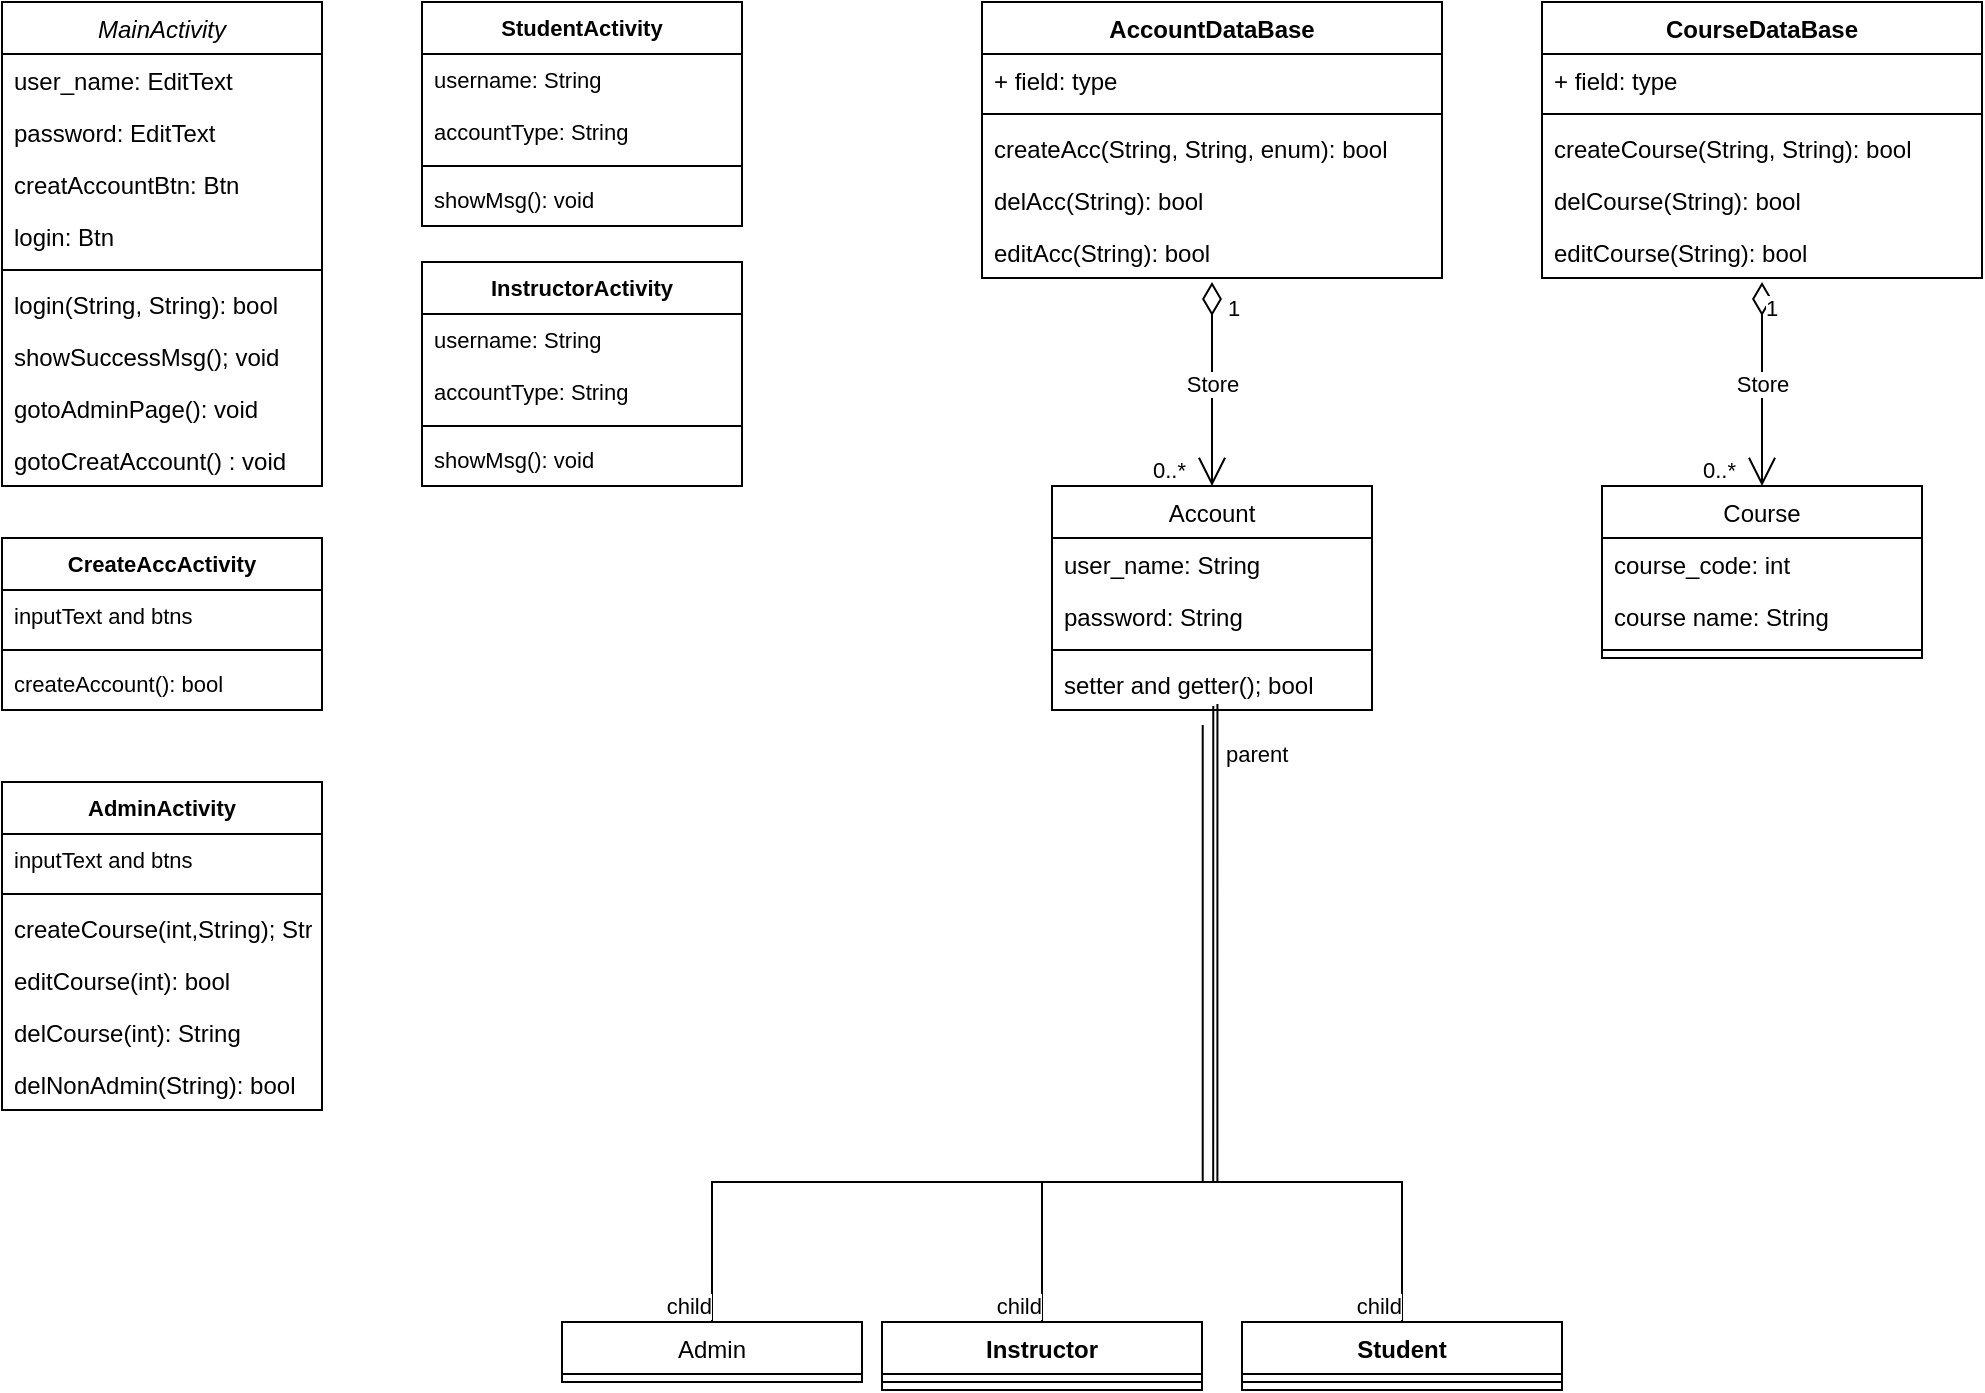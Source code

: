 <mxfile version="20.0.1" type="device"><diagram id="C5RBs43oDa-KdzZeNtuy" name="Page-1"><mxGraphModel dx="2474" dy="449" grid="1" gridSize="10" guides="1" tooltips="1" connect="1" arrows="1" fold="1" page="1" pageScale="1" pageWidth="827" pageHeight="1169" math="0" shadow="0"><root><mxCell id="WIyWlLk6GJQsqaUBKTNV-0"/><mxCell id="WIyWlLk6GJQsqaUBKTNV-1" parent="WIyWlLk6GJQsqaUBKTNV-0"/><mxCell id="XcK1MfJlwx8UdS8gnA3x-123" value="StudentActivity" style="swimlane;fontStyle=1;align=center;verticalAlign=top;childLayout=stackLayout;horizontal=1;startSize=26;horizontalStack=0;resizeParent=1;resizeParentMax=0;resizeLast=0;collapsible=1;marginBottom=0;fontFamily=Helvetica;fontSize=11;fontColor=default;" parent="WIyWlLk6GJQsqaUBKTNV-1" vertex="1"><mxGeometry x="-630" y="80" width="160" height="112" as="geometry"/></mxCell><mxCell id="XcK1MfJlwx8UdS8gnA3x-124" value="username: String" style="text;strokeColor=none;fillColor=none;align=left;verticalAlign=top;spacingLeft=4;spacingRight=4;overflow=hidden;rotatable=0;points=[[0,0.5],[1,0.5]];portConstraint=eastwest;fontFamily=Helvetica;fontSize=11;fontColor=default;" parent="XcK1MfJlwx8UdS8gnA3x-123" vertex="1"><mxGeometry y="26" width="160" height="26" as="geometry"/></mxCell><mxCell id="YwuPmVCW4j29v-LR4ZL7-122" value="accountType: String" style="text;strokeColor=none;fillColor=none;align=left;verticalAlign=top;spacingLeft=4;spacingRight=4;overflow=hidden;rotatable=0;points=[[0,0.5],[1,0.5]];portConstraint=eastwest;fontFamily=Helvetica;fontSize=11;fontColor=default;" parent="XcK1MfJlwx8UdS8gnA3x-123" vertex="1"><mxGeometry y="52" width="160" height="26" as="geometry"/></mxCell><mxCell id="XcK1MfJlwx8UdS8gnA3x-125" value="" style="line;strokeWidth=1;fillColor=none;align=left;verticalAlign=middle;spacingTop=-1;spacingLeft=3;spacingRight=3;rotatable=0;labelPosition=right;points=[];portConstraint=eastwest;fontFamily=Helvetica;fontSize=11;fontColor=default;" parent="XcK1MfJlwx8UdS8gnA3x-123" vertex="1"><mxGeometry y="78" width="160" height="8" as="geometry"/></mxCell><mxCell id="XcK1MfJlwx8UdS8gnA3x-126" value="showMsg(): void" style="text;strokeColor=none;fillColor=none;align=left;verticalAlign=top;spacingLeft=4;spacingRight=4;overflow=hidden;rotatable=0;points=[[0,0.5],[1,0.5]];portConstraint=eastwest;fontFamily=Helvetica;fontSize=11;fontColor=default;" parent="XcK1MfJlwx8UdS8gnA3x-123" vertex="1"><mxGeometry y="86" width="160" height="26" as="geometry"/></mxCell><mxCell id="YwuPmVCW4j29v-LR4ZL7-0" value="MainActivity" style="swimlane;fontStyle=2;align=center;verticalAlign=top;childLayout=stackLayout;horizontal=1;startSize=26;horizontalStack=0;resizeParent=1;resizeLast=0;collapsible=1;marginBottom=0;rounded=0;shadow=0;strokeWidth=1;" parent="WIyWlLk6GJQsqaUBKTNV-1" vertex="1"><mxGeometry x="-840" y="80" width="160" height="242" as="geometry"><mxRectangle x="230" y="140" width="160" height="26" as="alternateBounds"/></mxGeometry></mxCell><mxCell id="YwuPmVCW4j29v-LR4ZL7-1" value="user_name: EditText" style="text;align=left;verticalAlign=top;spacingLeft=4;spacingRight=4;overflow=hidden;rotatable=0;points=[[0,0.5],[1,0.5]];portConstraint=eastwest;" parent="YwuPmVCW4j29v-LR4ZL7-0" vertex="1"><mxGeometry y="26" width="160" height="26" as="geometry"/></mxCell><mxCell id="YwuPmVCW4j29v-LR4ZL7-2" value="password: EditText" style="text;align=left;verticalAlign=top;spacingLeft=4;spacingRight=4;overflow=hidden;rotatable=0;points=[[0,0.5],[1,0.5]];portConstraint=eastwest;rounded=0;shadow=0;html=0;" parent="YwuPmVCW4j29v-LR4ZL7-0" vertex="1"><mxGeometry y="52" width="160" height="26" as="geometry"/></mxCell><mxCell id="YwuPmVCW4j29v-LR4ZL7-3" value="creatAccountBtn: Btn" style="text;align=left;verticalAlign=top;spacingLeft=4;spacingRight=4;overflow=hidden;rotatable=0;points=[[0,0.5],[1,0.5]];portConstraint=eastwest;rounded=0;shadow=0;html=0;" parent="YwuPmVCW4j29v-LR4ZL7-0" vertex="1"><mxGeometry y="78" width="160" height="26" as="geometry"/></mxCell><mxCell id="YwuPmVCW4j29v-LR4ZL7-4" value="login: Btn" style="text;strokeColor=none;fillColor=none;align=left;verticalAlign=top;spacingLeft=4;spacingRight=4;overflow=hidden;rotatable=0;points=[[0,0.5],[1,0.5]];portConstraint=eastwest;" parent="YwuPmVCW4j29v-LR4ZL7-0" vertex="1"><mxGeometry y="104" width="160" height="26" as="geometry"/></mxCell><mxCell id="YwuPmVCW4j29v-LR4ZL7-5" value="" style="line;html=1;strokeWidth=1;align=left;verticalAlign=middle;spacingTop=-1;spacingLeft=3;spacingRight=3;rotatable=0;labelPosition=right;points=[];portConstraint=eastwest;" parent="YwuPmVCW4j29v-LR4ZL7-0" vertex="1"><mxGeometry y="130" width="160" height="8" as="geometry"/></mxCell><mxCell id="YwuPmVCW4j29v-LR4ZL7-6" value="login(String, String): bool" style="text;align=left;verticalAlign=top;spacingLeft=4;spacingRight=4;overflow=hidden;rotatable=0;points=[[0,0.5],[1,0.5]];portConstraint=eastwest;" parent="YwuPmVCW4j29v-LR4ZL7-0" vertex="1"><mxGeometry y="138" width="160" height="26" as="geometry"/></mxCell><mxCell id="YwuPmVCW4j29v-LR4ZL7-7" value="showSuccessMsg(); void" style="text;strokeColor=none;fillColor=none;align=left;verticalAlign=top;spacingLeft=4;spacingRight=4;overflow=hidden;rotatable=0;points=[[0,0.5],[1,0.5]];portConstraint=eastwest;" parent="YwuPmVCW4j29v-LR4ZL7-0" vertex="1"><mxGeometry y="164" width="160" height="26" as="geometry"/></mxCell><mxCell id="YwuPmVCW4j29v-LR4ZL7-8" value="gotoAdminPage(): void" style="text;strokeColor=none;fillColor=none;align=left;verticalAlign=top;spacingLeft=4;spacingRight=4;overflow=hidden;rotatable=0;points=[[0,0.5],[1,0.5]];portConstraint=eastwest;" parent="YwuPmVCW4j29v-LR4ZL7-0" vertex="1"><mxGeometry y="190" width="160" height="26" as="geometry"/></mxCell><mxCell id="YwuPmVCW4j29v-LR4ZL7-9" value="gotoCreatAccount() : void" style="text;strokeColor=none;fillColor=none;align=left;verticalAlign=top;spacingLeft=4;spacingRight=4;overflow=hidden;rotatable=0;points=[[0,0.5],[1,0.5]];portConstraint=eastwest;" parent="YwuPmVCW4j29v-LR4ZL7-0" vertex="1"><mxGeometry y="216" width="160" height="26" as="geometry"/></mxCell><mxCell id="YwuPmVCW4j29v-LR4ZL7-10" value="Account" style="swimlane;fontStyle=0;align=center;verticalAlign=top;childLayout=stackLayout;horizontal=1;startSize=26;horizontalStack=0;resizeParent=1;resizeLast=0;collapsible=1;marginBottom=0;rounded=0;shadow=0;strokeWidth=1;" parent="WIyWlLk6GJQsqaUBKTNV-1" vertex="1"><mxGeometry x="-315" y="322" width="160" height="112" as="geometry"><mxRectangle x="130" y="380" width="160" height="26" as="alternateBounds"/></mxGeometry></mxCell><mxCell id="YwuPmVCW4j29v-LR4ZL7-11" value="user_name: String" style="text;align=left;verticalAlign=top;spacingLeft=4;spacingRight=4;overflow=hidden;rotatable=0;points=[[0,0.5],[1,0.5]];portConstraint=eastwest;" parent="YwuPmVCW4j29v-LR4ZL7-10" vertex="1"><mxGeometry y="26" width="160" height="26" as="geometry"/></mxCell><mxCell id="YwuPmVCW4j29v-LR4ZL7-12" value="password: String" style="text;align=left;verticalAlign=top;spacingLeft=4;spacingRight=4;overflow=hidden;rotatable=0;points=[[0,0.5],[1,0.5]];portConstraint=eastwest;rounded=0;shadow=0;html=0;" parent="YwuPmVCW4j29v-LR4ZL7-10" vertex="1"><mxGeometry y="52" width="160" height="26" as="geometry"/></mxCell><mxCell id="YwuPmVCW4j29v-LR4ZL7-13" value="" style="line;html=1;strokeWidth=1;align=left;verticalAlign=middle;spacingTop=-1;spacingLeft=3;spacingRight=3;rotatable=0;labelPosition=right;points=[];portConstraint=eastwest;" parent="YwuPmVCW4j29v-LR4ZL7-10" vertex="1"><mxGeometry y="78" width="160" height="8" as="geometry"/></mxCell><mxCell id="YwuPmVCW4j29v-LR4ZL7-14" value="setter and getter(); bool " style="text;strokeColor=none;fillColor=none;align=left;verticalAlign=top;spacingLeft=4;spacingRight=4;overflow=hidden;rotatable=0;points=[[0,0.5],[1,0.5]];portConstraint=eastwest;" parent="YwuPmVCW4j29v-LR4ZL7-10" vertex="1"><mxGeometry y="86" width="160" height="26" as="geometry"/></mxCell><mxCell id="YwuPmVCW4j29v-LR4ZL7-15" value="Course" style="swimlane;fontStyle=0;align=center;verticalAlign=top;childLayout=stackLayout;horizontal=1;startSize=26;horizontalStack=0;resizeParent=1;resizeLast=0;collapsible=1;marginBottom=0;rounded=0;shadow=0;strokeWidth=1;" parent="WIyWlLk6GJQsqaUBKTNV-1" vertex="1"><mxGeometry x="-40" y="322" width="160" height="86" as="geometry"><mxRectangle x="340" y="380" width="170" height="26" as="alternateBounds"/></mxGeometry></mxCell><mxCell id="YwuPmVCW4j29v-LR4ZL7-16" value="course_code: int" style="text;align=left;verticalAlign=top;spacingLeft=4;spacingRight=4;overflow=hidden;rotatable=0;points=[[0,0.5],[1,0.5]];portConstraint=eastwest;" parent="YwuPmVCW4j29v-LR4ZL7-15" vertex="1"><mxGeometry y="26" width="160" height="26" as="geometry"/></mxCell><mxCell id="YwuPmVCW4j29v-LR4ZL7-17" value="course name: String" style="text;strokeColor=none;fillColor=none;align=left;verticalAlign=top;spacingLeft=4;spacingRight=4;overflow=hidden;rotatable=0;points=[[0,0.5],[1,0.5]];portConstraint=eastwest;" parent="YwuPmVCW4j29v-LR4ZL7-15" vertex="1"><mxGeometry y="52" width="160" height="26" as="geometry"/></mxCell><mxCell id="YwuPmVCW4j29v-LR4ZL7-18" value="" style="line;html=1;strokeWidth=1;align=left;verticalAlign=middle;spacingTop=-1;spacingLeft=3;spacingRight=3;rotatable=0;labelPosition=right;points=[];portConstraint=eastwest;" parent="YwuPmVCW4j29v-LR4ZL7-15" vertex="1"><mxGeometry y="78" width="160" height="8" as="geometry"/></mxCell><mxCell id="YwuPmVCW4j29v-LR4ZL7-19" value="Admin" style="swimlane;fontStyle=0;align=center;verticalAlign=top;childLayout=stackLayout;horizontal=1;startSize=26;horizontalStack=0;resizeParent=1;resizeLast=0;collapsible=1;marginBottom=0;rounded=0;shadow=0;strokeWidth=1;" parent="WIyWlLk6GJQsqaUBKTNV-1" vertex="1"><mxGeometry x="-560" y="740" width="150" height="30" as="geometry"><mxRectangle x="550" y="140" width="160" height="26" as="alternateBounds"/></mxGeometry></mxCell><mxCell id="YwuPmVCW4j29v-LR4ZL7-27" value="Instructor" style="swimlane;fontStyle=1;align=center;verticalAlign=top;childLayout=stackLayout;horizontal=1;startSize=26;horizontalStack=0;resizeParent=1;resizeParentMax=0;resizeLast=0;collapsible=1;marginBottom=0;" parent="WIyWlLk6GJQsqaUBKTNV-1" vertex="1"><mxGeometry x="-400" y="740" width="160" height="34" as="geometry"/></mxCell><mxCell id="YwuPmVCW4j29v-LR4ZL7-28" value="" style="line;strokeWidth=1;fillColor=none;align=left;verticalAlign=middle;spacingTop=-1;spacingLeft=3;spacingRight=3;rotatable=0;labelPosition=right;points=[];portConstraint=eastwest;" parent="YwuPmVCW4j29v-LR4ZL7-27" vertex="1"><mxGeometry y="26" width="160" height="8" as="geometry"/></mxCell><mxCell id="YwuPmVCW4j29v-LR4ZL7-29" value="Student" style="swimlane;fontStyle=1;align=center;verticalAlign=top;childLayout=stackLayout;horizontal=1;startSize=26;horizontalStack=0;resizeParent=1;resizeParentMax=0;resizeLast=0;collapsible=1;marginBottom=0;" parent="WIyWlLk6GJQsqaUBKTNV-1" vertex="1"><mxGeometry x="-220" y="740" width="160" height="34" as="geometry"/></mxCell><mxCell id="YwuPmVCW4j29v-LR4ZL7-30" value="" style="line;strokeWidth=1;fillColor=none;align=left;verticalAlign=middle;spacingTop=-1;spacingLeft=3;spacingRight=3;rotatable=0;labelPosition=right;points=[];portConstraint=eastwest;" parent="YwuPmVCW4j29v-LR4ZL7-29" vertex="1"><mxGeometry y="26" width="160" height="8" as="geometry"/></mxCell><mxCell id="YwuPmVCW4j29v-LR4ZL7-31" value="" style="endArrow=none;html=1;edgeStyle=orthogonalEdgeStyle;rounded=0;exitX=0.504;exitY=0.921;exitDx=0;exitDy=0;exitPerimeter=0;entryX=0.5;entryY=0;entryDx=0;entryDy=0;" parent="WIyWlLk6GJQsqaUBKTNV-1" source="YwuPmVCW4j29v-LR4ZL7-14" target="YwuPmVCW4j29v-LR4ZL7-27" edge="1"><mxGeometry relative="1" as="geometry"><mxPoint x="-740.0" y="589.996" as="sourcePoint"/><mxPoint x="-588.88" y="715.5" as="targetPoint"/><Array as="points"><mxPoint x="-229" y="670"/><mxPoint x="-356" y="670"/></Array></mxGeometry></mxCell><mxCell id="YwuPmVCW4j29v-LR4ZL7-32" value="parent" style="edgeLabel;resizable=0;html=1;align=left;verticalAlign=bottom;" parent="YwuPmVCW4j29v-LR4ZL7-31" connectable="0" vertex="1"><mxGeometry x="-1" relative="1" as="geometry"><mxPoint x="4" y="33" as="offset"/></mxGeometry></mxCell><mxCell id="YwuPmVCW4j29v-LR4ZL7-33" value="child" style="edgeLabel;resizable=0;html=1;align=right;verticalAlign=bottom;" parent="YwuPmVCW4j29v-LR4ZL7-31" connectable="0" vertex="1"><mxGeometry x="1" relative="1" as="geometry"/></mxCell><mxCell id="YwuPmVCW4j29v-LR4ZL7-34" value="CourseDataBase" style="swimlane;fontStyle=1;align=center;verticalAlign=top;childLayout=stackLayout;horizontal=1;startSize=26;horizontalStack=0;resizeParent=1;resizeParentMax=0;resizeLast=0;collapsible=1;marginBottom=0;" parent="WIyWlLk6GJQsqaUBKTNV-1" vertex="1"><mxGeometry x="-70" y="80" width="220" height="138" as="geometry"/></mxCell><mxCell id="YwuPmVCW4j29v-LR4ZL7-35" value="+ field: type" style="text;strokeColor=none;fillColor=none;align=left;verticalAlign=top;spacingLeft=4;spacingRight=4;overflow=hidden;rotatable=0;points=[[0,0.5],[1,0.5]];portConstraint=eastwest;" parent="YwuPmVCW4j29v-LR4ZL7-34" vertex="1"><mxGeometry y="26" width="220" height="26" as="geometry"/></mxCell><mxCell id="YwuPmVCW4j29v-LR4ZL7-36" value="" style="line;strokeWidth=1;fillColor=none;align=left;verticalAlign=middle;spacingTop=-1;spacingLeft=3;spacingRight=3;rotatable=0;labelPosition=right;points=[];portConstraint=eastwest;" parent="YwuPmVCW4j29v-LR4ZL7-34" vertex="1"><mxGeometry y="52" width="220" height="8" as="geometry"/></mxCell><mxCell id="tPTs7rWb9uDSJ2BfLSmM-2" value="createCourse(String, String): bool" style="text;strokeColor=none;fillColor=none;align=left;verticalAlign=top;spacingLeft=4;spacingRight=4;overflow=hidden;rotatable=0;points=[[0,0.5],[1,0.5]];portConstraint=eastwest;" vertex="1" parent="YwuPmVCW4j29v-LR4ZL7-34"><mxGeometry y="60" width="220" height="26" as="geometry"/></mxCell><mxCell id="YwuPmVCW4j29v-LR4ZL7-37" value="delCourse(String): bool" style="text;strokeColor=none;fillColor=none;align=left;verticalAlign=top;spacingLeft=4;spacingRight=4;overflow=hidden;rotatable=0;points=[[0,0.5],[1,0.5]];portConstraint=eastwest;" parent="YwuPmVCW4j29v-LR4ZL7-34" vertex="1"><mxGeometry y="86" width="220" height="26" as="geometry"/></mxCell><mxCell id="tPTs7rWb9uDSJ2BfLSmM-3" value="editCourse(String): bool" style="text;strokeColor=none;fillColor=none;align=left;verticalAlign=top;spacingLeft=4;spacingRight=4;overflow=hidden;rotatable=0;points=[[0,0.5],[1,0.5]];portConstraint=eastwest;" vertex="1" parent="YwuPmVCW4j29v-LR4ZL7-34"><mxGeometry y="112" width="220" height="26" as="geometry"/></mxCell><mxCell id="YwuPmVCW4j29v-LR4ZL7-38" value="Store" style="endArrow=open;html=1;endSize=12;startArrow=diamondThin;startSize=14;startFill=0;rounded=0;entryX=0.5;entryY=0;entryDx=0;entryDy=0;" parent="WIyWlLk6GJQsqaUBKTNV-1" target="YwuPmVCW4j29v-LR4ZL7-15" edge="1"><mxGeometry relative="1" as="geometry"><mxPoint x="40" y="220" as="sourcePoint"/><mxPoint x="-280" y="540" as="targetPoint"/></mxGeometry></mxCell><mxCell id="YwuPmVCW4j29v-LR4ZL7-39" value="1" style="edgeLabel;resizable=0;html=1;align=left;verticalAlign=top;" parent="YwuPmVCW4j29v-LR4ZL7-38" connectable="0" vertex="1"><mxGeometry x="-1" relative="1" as="geometry"/></mxCell><mxCell id="YwuPmVCW4j29v-LR4ZL7-40" value="0..*" style="edgeLabel;resizable=0;html=1;align=right;verticalAlign=top;" parent="YwuPmVCW4j29v-LR4ZL7-38" connectable="0" vertex="1"><mxGeometry x="1" relative="1" as="geometry"><mxPoint x="-13" y="-21" as="offset"/></mxGeometry></mxCell><mxCell id="YwuPmVCW4j29v-LR4ZL7-41" value="AccountDataBase" style="swimlane;fontStyle=1;align=center;verticalAlign=top;childLayout=stackLayout;horizontal=1;startSize=26;horizontalStack=0;resizeParent=1;resizeParentMax=0;resizeLast=0;collapsible=1;marginBottom=0;" parent="WIyWlLk6GJQsqaUBKTNV-1" vertex="1"><mxGeometry x="-350" y="80" width="230" height="138" as="geometry"/></mxCell><mxCell id="YwuPmVCW4j29v-LR4ZL7-42" value="+ field: type" style="text;strokeColor=none;fillColor=none;align=left;verticalAlign=top;spacingLeft=4;spacingRight=4;overflow=hidden;rotatable=0;points=[[0,0.5],[1,0.5]];portConstraint=eastwest;" parent="YwuPmVCW4j29v-LR4ZL7-41" vertex="1"><mxGeometry y="26" width="230" height="26" as="geometry"/></mxCell><mxCell id="YwuPmVCW4j29v-LR4ZL7-43" value="" style="line;strokeWidth=1;fillColor=none;align=left;verticalAlign=middle;spacingTop=-1;spacingLeft=3;spacingRight=3;rotatable=0;labelPosition=right;points=[];portConstraint=eastwest;" parent="YwuPmVCW4j29v-LR4ZL7-41" vertex="1"><mxGeometry y="52" width="230" height="8" as="geometry"/></mxCell><mxCell id="tPTs7rWb9uDSJ2BfLSmM-1" value="createAcc(String, String, enum): bool" style="text;strokeColor=none;fillColor=none;align=left;verticalAlign=top;spacingLeft=4;spacingRight=4;overflow=hidden;rotatable=0;points=[[0,0.5],[1,0.5]];portConstraint=eastwest;" vertex="1" parent="YwuPmVCW4j29v-LR4ZL7-41"><mxGeometry y="60" width="230" height="26" as="geometry"/></mxCell><mxCell id="tPTs7rWb9uDSJ2BfLSmM-0" value="delAcc(String): bool" style="text;strokeColor=none;fillColor=none;align=left;verticalAlign=top;spacingLeft=4;spacingRight=4;overflow=hidden;rotatable=0;points=[[0,0.5],[1,0.5]];portConstraint=eastwest;" vertex="1" parent="YwuPmVCW4j29v-LR4ZL7-41"><mxGeometry y="86" width="230" height="26" as="geometry"/></mxCell><mxCell id="YwuPmVCW4j29v-LR4ZL7-44" value="editAcc(String): bool" style="text;strokeColor=none;fillColor=none;align=left;verticalAlign=top;spacingLeft=4;spacingRight=4;overflow=hidden;rotatable=0;points=[[0,0.5],[1,0.5]];portConstraint=eastwest;" parent="YwuPmVCW4j29v-LR4ZL7-41" vertex="1"><mxGeometry y="112" width="230" height="26" as="geometry"/></mxCell><mxCell id="YwuPmVCW4j29v-LR4ZL7-45" value="" style="endArrow=none;html=1;edgeStyle=orthogonalEdgeStyle;rounded=0;labelBackgroundColor=default;fontFamily=Helvetica;fontSize=11;fontColor=default;strokeColor=default;shape=connector;exitX=0.517;exitY=0.886;exitDx=0;exitDy=0;exitPerimeter=0;entryX=0.5;entryY=0;entryDx=0;entryDy=0;" parent="WIyWlLk6GJQsqaUBKTNV-1" source="YwuPmVCW4j29v-LR4ZL7-14" target="YwuPmVCW4j29v-LR4ZL7-29" edge="1"><mxGeometry relative="1" as="geometry"><mxPoint x="-440" y="760" as="sourcePoint"/><mxPoint x="-280" y="760" as="targetPoint"/><Array as="points"><mxPoint x="-227" y="670"/><mxPoint x="-90" y="670"/></Array></mxGeometry></mxCell><mxCell id="YwuPmVCW4j29v-LR4ZL7-46" value="child" style="edgeLabel;resizable=0;html=1;align=right;verticalAlign=bottom;fontFamily=Helvetica;fontSize=11;fontColor=default;" parent="YwuPmVCW4j29v-LR4ZL7-45" connectable="0" vertex="1"><mxGeometry x="1" relative="1" as="geometry"/></mxCell><mxCell id="YwuPmVCW4j29v-LR4ZL7-47" value="Store" style="endArrow=open;html=1;endSize=12;startArrow=diamondThin;startSize=14;startFill=0;rounded=0;entryX=0.5;entryY=0;entryDx=0;entryDy=0;" parent="WIyWlLk6GJQsqaUBKTNV-1" target="YwuPmVCW4j29v-LR4ZL7-10" edge="1"><mxGeometry relative="1" as="geometry"><mxPoint x="-235" y="220" as="sourcePoint"/><mxPoint x="-227.62" y="417.09" as="targetPoint"/></mxGeometry></mxCell><mxCell id="YwuPmVCW4j29v-LR4ZL7-48" value="1" style="edgeLabel;resizable=0;html=1;align=left;verticalAlign=top;" parent="YwuPmVCW4j29v-LR4ZL7-47" connectable="0" vertex="1"><mxGeometry x="-1" relative="1" as="geometry"><mxPoint x="6" as="offset"/></mxGeometry></mxCell><mxCell id="YwuPmVCW4j29v-LR4ZL7-49" value="0..*" style="edgeLabel;resizable=0;html=1;align=right;verticalAlign=top;" parent="YwuPmVCW4j29v-LR4ZL7-47" connectable="0" vertex="1"><mxGeometry x="1" relative="1" as="geometry"><mxPoint x="-13" y="-21" as="offset"/></mxGeometry></mxCell><mxCell id="YwuPmVCW4j29v-LR4ZL7-106" value="InstructorActivity" style="swimlane;fontStyle=1;align=center;verticalAlign=top;childLayout=stackLayout;horizontal=1;startSize=26;horizontalStack=0;resizeParent=1;resizeParentMax=0;resizeLast=0;collapsible=1;marginBottom=0;fontFamily=Helvetica;fontSize=11;fontColor=default;" parent="WIyWlLk6GJQsqaUBKTNV-1" vertex="1"><mxGeometry x="-630" y="210" width="160" height="112" as="geometry"/></mxCell><mxCell id="YwuPmVCW4j29v-LR4ZL7-123" value="username: String" style="text;strokeColor=none;fillColor=none;align=left;verticalAlign=top;spacingLeft=4;spacingRight=4;overflow=hidden;rotatable=0;points=[[0,0.5],[1,0.5]];portConstraint=eastwest;fontFamily=Helvetica;fontSize=11;fontColor=default;" parent="YwuPmVCW4j29v-LR4ZL7-106" vertex="1"><mxGeometry y="26" width="160" height="26" as="geometry"/></mxCell><mxCell id="YwuPmVCW4j29v-LR4ZL7-124" value="accountType: String" style="text;strokeColor=none;fillColor=none;align=left;verticalAlign=top;spacingLeft=4;spacingRight=4;overflow=hidden;rotatable=0;points=[[0,0.5],[1,0.5]];portConstraint=eastwest;fontFamily=Helvetica;fontSize=11;fontColor=default;" parent="YwuPmVCW4j29v-LR4ZL7-106" vertex="1"><mxGeometry y="52" width="160" height="26" as="geometry"/></mxCell><mxCell id="YwuPmVCW4j29v-LR4ZL7-108" value="" style="line;strokeWidth=1;fillColor=none;align=left;verticalAlign=middle;spacingTop=-1;spacingLeft=3;spacingRight=3;rotatable=0;labelPosition=right;points=[];portConstraint=eastwest;fontFamily=Helvetica;fontSize=11;fontColor=default;" parent="YwuPmVCW4j29v-LR4ZL7-106" vertex="1"><mxGeometry y="78" width="160" height="8" as="geometry"/></mxCell><mxCell id="YwuPmVCW4j29v-LR4ZL7-121" value="showMsg(): void" style="text;strokeColor=none;fillColor=none;align=left;verticalAlign=top;spacingLeft=4;spacingRight=4;overflow=hidden;rotatable=0;points=[[0,0.5],[1,0.5]];portConstraint=eastwest;fontFamily=Helvetica;fontSize=11;fontColor=default;" parent="YwuPmVCW4j29v-LR4ZL7-106" vertex="1"><mxGeometry y="86" width="160" height="26" as="geometry"/></mxCell><mxCell id="YwuPmVCW4j29v-LR4ZL7-110" value="" style="endArrow=none;html=1;edgeStyle=elbowEdgeStyle;rounded=0;labelBackgroundColor=default;fontFamily=Helvetica;fontSize=11;fontColor=default;strokeColor=default;shape=connector;exitX=0.471;exitY=1.289;exitDx=0;exitDy=0;exitPerimeter=0;entryX=0.5;entryY=0;entryDx=0;entryDy=0;elbow=vertical;" parent="WIyWlLk6GJQsqaUBKTNV-1" source="YwuPmVCW4j29v-LR4ZL7-14" target="YwuPmVCW4j29v-LR4ZL7-19" edge="1"><mxGeometry relative="1" as="geometry"><mxPoint x="-217.28" y="441.036" as="sourcePoint"/><mxPoint x="-80" y="750" as="targetPoint"/><Array as="points"><mxPoint x="-360" y="670"/></Array></mxGeometry></mxCell><mxCell id="YwuPmVCW4j29v-LR4ZL7-111" value="child" style="edgeLabel;resizable=0;html=1;align=right;verticalAlign=bottom;fontFamily=Helvetica;fontSize=11;fontColor=default;" parent="YwuPmVCW4j29v-LR4ZL7-110" connectable="0" vertex="1"><mxGeometry x="1" relative="1" as="geometry"/></mxCell><mxCell id="YwuPmVCW4j29v-LR4ZL7-112" value="CreateAccActivity" style="swimlane;fontStyle=1;align=center;verticalAlign=top;childLayout=stackLayout;horizontal=1;startSize=26;horizontalStack=0;resizeParent=1;resizeParentMax=0;resizeLast=0;collapsible=1;marginBottom=0;fontFamily=Helvetica;fontSize=11;fontColor=default;" parent="WIyWlLk6GJQsqaUBKTNV-1" vertex="1"><mxGeometry x="-840" y="348" width="160" height="86" as="geometry"/></mxCell><mxCell id="YwuPmVCW4j29v-LR4ZL7-130" value="inputText and btns" style="text;strokeColor=none;fillColor=none;align=left;verticalAlign=top;spacingLeft=4;spacingRight=4;overflow=hidden;rotatable=0;points=[[0,0.5],[1,0.5]];portConstraint=eastwest;fontFamily=Helvetica;fontSize=11;fontColor=default;" parent="YwuPmVCW4j29v-LR4ZL7-112" vertex="1"><mxGeometry y="26" width="160" height="26" as="geometry"/></mxCell><mxCell id="YwuPmVCW4j29v-LR4ZL7-114" value="" style="line;strokeWidth=1;fillColor=none;align=left;verticalAlign=middle;spacingTop=-1;spacingLeft=3;spacingRight=3;rotatable=0;labelPosition=right;points=[];portConstraint=eastwest;fontFamily=Helvetica;fontSize=11;fontColor=default;" parent="YwuPmVCW4j29v-LR4ZL7-112" vertex="1"><mxGeometry y="52" width="160" height="8" as="geometry"/></mxCell><mxCell id="YwuPmVCW4j29v-LR4ZL7-115" value="createAccount(): bool" style="text;strokeColor=none;fillColor=none;align=left;verticalAlign=top;spacingLeft=4;spacingRight=4;overflow=hidden;rotatable=0;points=[[0,0.5],[1,0.5]];portConstraint=eastwest;fontFamily=Helvetica;fontSize=11;fontColor=default;" parent="YwuPmVCW4j29v-LR4ZL7-112" vertex="1"><mxGeometry y="60" width="160" height="26" as="geometry"/></mxCell><mxCell id="YwuPmVCW4j29v-LR4ZL7-116" value="AdminActivity" style="swimlane;fontStyle=1;align=center;verticalAlign=top;childLayout=stackLayout;horizontal=1;startSize=26;horizontalStack=0;resizeParent=1;resizeParentMax=0;resizeLast=0;collapsible=1;marginBottom=0;fontFamily=Helvetica;fontSize=11;fontColor=default;" parent="WIyWlLk6GJQsqaUBKTNV-1" vertex="1"><mxGeometry x="-840" y="470" width="160" height="164" as="geometry"/></mxCell><mxCell id="YwuPmVCW4j29v-LR4ZL7-117" value="inputText and btns" style="text;strokeColor=none;fillColor=none;align=left;verticalAlign=top;spacingLeft=4;spacingRight=4;overflow=hidden;rotatable=0;points=[[0,0.5],[1,0.5]];portConstraint=eastwest;fontFamily=Helvetica;fontSize=11;fontColor=default;" parent="YwuPmVCW4j29v-LR4ZL7-116" vertex="1"><mxGeometry y="26" width="160" height="26" as="geometry"/></mxCell><mxCell id="YwuPmVCW4j29v-LR4ZL7-118" value="" style="line;strokeWidth=1;fillColor=none;align=left;verticalAlign=middle;spacingTop=-1;spacingLeft=3;spacingRight=3;rotatable=0;labelPosition=right;points=[];portConstraint=eastwest;fontFamily=Helvetica;fontSize=11;fontColor=default;" parent="YwuPmVCW4j29v-LR4ZL7-116" vertex="1"><mxGeometry y="52" width="160" height="8" as="geometry"/></mxCell><mxCell id="YwuPmVCW4j29v-LR4ZL7-125" value="createCourse(int,String); String or void" style="text;align=left;verticalAlign=top;spacingLeft=4;spacingRight=4;overflow=hidden;rotatable=0;points=[[0,0.5],[1,0.5]];portConstraint=eastwest;" parent="YwuPmVCW4j29v-LR4ZL7-116" vertex="1"><mxGeometry y="60" width="160" height="26" as="geometry"/></mxCell><mxCell id="YwuPmVCW4j29v-LR4ZL7-126" value="editCourse(int): bool" style="text;strokeColor=none;fillColor=none;align=left;verticalAlign=top;spacingLeft=4;spacingRight=4;overflow=hidden;rotatable=0;points=[[0,0.5],[1,0.5]];portConstraint=eastwest;" parent="YwuPmVCW4j29v-LR4ZL7-116" vertex="1"><mxGeometry y="86" width="160" height="26" as="geometry"/></mxCell><mxCell id="YwuPmVCW4j29v-LR4ZL7-128" value="delCourse(int): String" style="text;align=left;verticalAlign=top;spacingLeft=4;spacingRight=4;overflow=hidden;rotatable=0;points=[[0,0.5],[1,0.5]];portConstraint=eastwest;" parent="YwuPmVCW4j29v-LR4ZL7-116" vertex="1"><mxGeometry y="112" width="160" height="26" as="geometry"/></mxCell><mxCell id="YwuPmVCW4j29v-LR4ZL7-127" value="delNonAdmin(String): bool" style="text;strokeColor=none;fillColor=none;align=left;verticalAlign=top;spacingLeft=4;spacingRight=4;overflow=hidden;rotatable=0;points=[[0,0.5],[1,0.5]];portConstraint=eastwest;" parent="YwuPmVCW4j29v-LR4ZL7-116" vertex="1"><mxGeometry y="138" width="160" height="26" as="geometry"/></mxCell></root></mxGraphModel></diagram></mxfile>